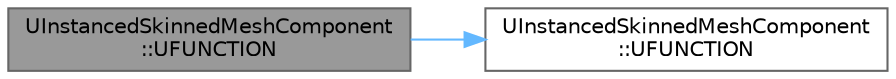 digraph "UInstancedSkinnedMeshComponent::UFUNCTION"
{
 // INTERACTIVE_SVG=YES
 // LATEX_PDF_SIZE
  bgcolor="transparent";
  edge [fontname=Helvetica,fontsize=10,labelfontname=Helvetica,labelfontsize=10];
  node [fontname=Helvetica,fontsize=10,shape=box,height=0.2,width=0.4];
  rankdir="LR";
  Node1 [id="Node000001",label="UInstancedSkinnedMeshComponent\l::UFUNCTION",height=0.2,width=0.4,color="gray40", fillcolor="grey60", style="filled", fontcolor="black",tooltip="Update custom data for specific instance."];
  Node1 -> Node2 [id="edge1_Node000001_Node000002",color="steelblue1",style="solid",tooltip=" "];
  Node2 [id="Node000002",label="UInstancedSkinnedMeshComponent\l::UFUNCTION",height=0.2,width=0.4,color="grey40", fillcolor="white", style="filled",URL="$df/d4b/classUInstancedSkinnedMeshComponent.html#a617615b64241e4cffe00000ee11b01d4",tooltip="Add an instance to this component."];
}
